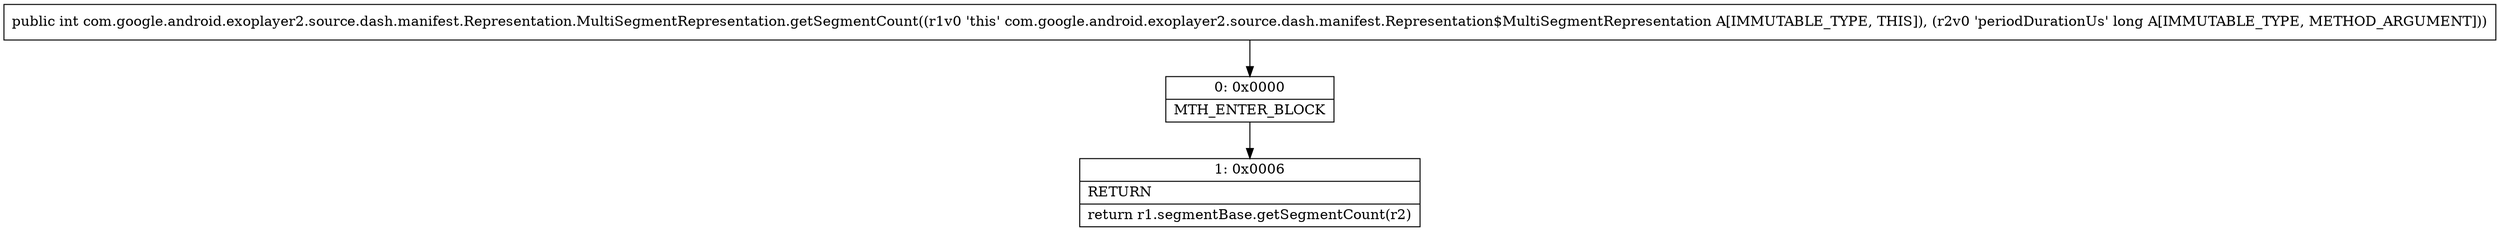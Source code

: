 digraph "CFG forcom.google.android.exoplayer2.source.dash.manifest.Representation.MultiSegmentRepresentation.getSegmentCount(J)I" {
Node_0 [shape=record,label="{0\:\ 0x0000|MTH_ENTER_BLOCK\l}"];
Node_1 [shape=record,label="{1\:\ 0x0006|RETURN\l|return r1.segmentBase.getSegmentCount(r2)\l}"];
MethodNode[shape=record,label="{public int com.google.android.exoplayer2.source.dash.manifest.Representation.MultiSegmentRepresentation.getSegmentCount((r1v0 'this' com.google.android.exoplayer2.source.dash.manifest.Representation$MultiSegmentRepresentation A[IMMUTABLE_TYPE, THIS]), (r2v0 'periodDurationUs' long A[IMMUTABLE_TYPE, METHOD_ARGUMENT])) }"];
MethodNode -> Node_0;
Node_0 -> Node_1;
}

